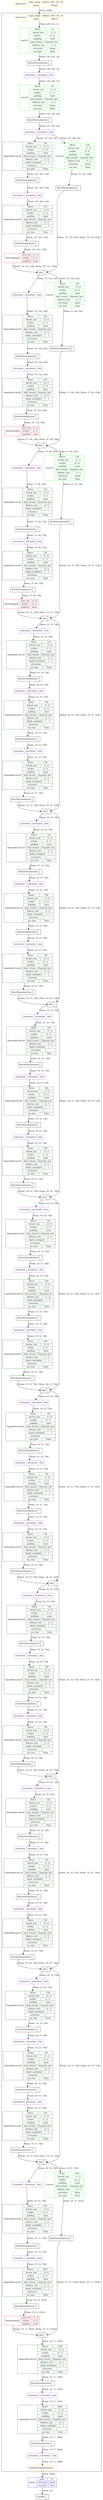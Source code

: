 digraph {
	input_2 [label="InputLayer|{{input_shape|[(None, 299, 532, 3)]}|{dtype|float32}}" color=yellow shape=record]
	subgraph cluster_xception {
		input_1 [label="InputLayer|{{input_shape|[(None, 299, 532, 3)]}|{dtype|float32}}" color=yellow shape=record]
		block1_conv1 [label="Conv2D|{{filters|32}|{kernel_size|(3, 3)}|{strides|(2, 2)}|{padding|valid}|{data_format|channels_last}|{dilation_rate|(1, 1)}|{activation|linear}|{use_bias|False}}" color=green shape=record]
		input_1 -> block1_conv1 [label="(None, 299, 532, 3)"]
		block1_conv1_bn [label="BatchNormalization|{}" color=black shape=record]
		block1_conv1 -> block1_conv1_bn [label="(None, 149, 265, 32)"]
		block1_conv1_act [label="Activation|{{activation|relu}}" color=purple shape=record]
		block1_conv1_bn -> block1_conv1_act [label="(None, 149, 265, 32)"]
		block1_conv2 [label="Conv2D|{{filters|64}|{kernel_size|(3, 3)}|{strides|(1, 1)}|{padding|valid}|{data_format|channels_last}|{dilation_rate|(1, 1)}|{activation|linear}|{use_bias|False}}" color=green shape=record]
		block1_conv1_act -> block1_conv2 [label="(None, 149, 265, 32)"]
		block1_conv2_bn [label="BatchNormalization|{}" color=black shape=record]
		block1_conv2 -> block1_conv2_bn [label="(None, 147, 263, 64)"]
		block1_conv2_act [label="Activation|{{activation|relu}}" color=purple shape=record]
		block1_conv2_bn -> block1_conv2_act [label="(None, 147, 263, 64)"]
		block2_sepconv1 [label="SeparableConv2D|{{filters|128}|{kernel_size|(3, 3)}|{strides|(1, 1)}|{padding|same}|{data_format|channels_last}|{dilation_rate|(1, 1)}|{depth_multiplier|1}|{activation|<function linear at 0x7f9a0d5d94d0>}|{use_bias|False}}" color=darkgreen shape=record]
		block1_conv2_act -> block2_sepconv1 [label="(None, 147, 263, 64)"]
		block2_sepconv1_bn [label="BatchNormalization|{}" color=black shape=record]
		block2_sepconv1 -> block2_sepconv1_bn [label="(None, 147, 263, 128)"]
		block2_sepconv2_act [label="Activation|{{activation|relu}}" color=purple shape=record]
		block2_sepconv1_bn -> block2_sepconv2_act [label="(None, 147, 263, 128)"]
		block2_sepconv2 [label="SeparableConv2D|{{filters|128}|{kernel_size|(3, 3)}|{strides|(1, 1)}|{padding|same}|{data_format|channels_last}|{dilation_rate|(1, 1)}|{depth_multiplier|1}|{activation|<function linear at 0x7f9a0d5d94d0>}|{use_bias|False}}" color=darkgreen shape=record]
		block2_sepconv2_act -> block2_sepconv2 [label="(None, 147, 263, 128)"]
		block2_sepconv2_bn [label="BatchNormalization|{}" color=black shape=record]
		block2_sepconv2 -> block2_sepconv2_bn [label="(None, 147, 263, 128)"]
		conv2d [label="Conv2D|{{filters|128}|{kernel_size|(1, 1)}|{strides|(2, 2)}|{padding|same}|{data_format|channels_last}|{dilation_rate|(1, 1)}|{activation|linear}|{use_bias|False}}" color=green shape=record]
		block1_conv2_act -> conv2d [label="(None, 147, 263, 64)"]
		block2_pool [label="MaxPooling2D|{{pool_size|(3, 3)}|{strides|(2, 2)}|{padding|same}}" color=red shape=record]
		block2_sepconv2_bn -> block2_pool [label="(None, 147, 263, 128)"]
		batch_normalization [label="BatchNormalization|{}" color=black shape=record]
		conv2d -> batch_normalization [label="(None, 74, 132, 128)"]
		add [label="Add|{}" color=black shape=record]
		block2_pool -> add [label="[(None, 74, 132, 128), (None, 74, 132, 128)]"]
		batch_normalization -> add [label="[(None, 74, 132, 128), (None, 74, 132, 128)]"]
		block3_sepconv1_act [label="Activation|{{activation|relu}}" color=purple shape=record]
		add -> block3_sepconv1_act [label="(None, 74, 132, 128)"]
		block3_sepconv1 [label="SeparableConv2D|{{filters|256}|{kernel_size|(3, 3)}|{strides|(1, 1)}|{padding|same}|{data_format|channels_last}|{dilation_rate|(1, 1)}|{depth_multiplier|1}|{activation|<function linear at 0x7f9a0d5d94d0>}|{use_bias|False}}" color=darkgreen shape=record]
		block3_sepconv1_act -> block3_sepconv1 [label="(None, 74, 132, 128)"]
		block3_sepconv1_bn [label="BatchNormalization|{}" color=black shape=record]
		block3_sepconv1 -> block3_sepconv1_bn [label="(None, 74, 132, 256)"]
		block3_sepconv2_act [label="Activation|{{activation|relu}}" color=purple shape=record]
		block3_sepconv1_bn -> block3_sepconv2_act [label="(None, 74, 132, 256)"]
		block3_sepconv2 [label="SeparableConv2D|{{filters|256}|{kernel_size|(3, 3)}|{strides|(1, 1)}|{padding|same}|{data_format|channels_last}|{dilation_rate|(1, 1)}|{depth_multiplier|1}|{activation|<function linear at 0x7f9a0d5d94d0>}|{use_bias|False}}" color=darkgreen shape=record]
		block3_sepconv2_act -> block3_sepconv2 [label="(None, 74, 132, 256)"]
		block3_sepconv2_bn [label="BatchNormalization|{}" color=black shape=record]
		block3_sepconv2 -> block3_sepconv2_bn [label="(None, 74, 132, 256)"]
		conv2d_1 [label="Conv2D|{{filters|256}|{kernel_size|(1, 1)}|{strides|(2, 2)}|{padding|same}|{data_format|channels_last}|{dilation_rate|(1, 1)}|{activation|linear}|{use_bias|False}}" color=green shape=record]
		add -> conv2d_1 [label="(None, 74, 132, 128)"]
		block3_pool [label="MaxPooling2D|{{pool_size|(3, 3)}|{strides|(2, 2)}|{padding|same}}" color=red shape=record]
		block3_sepconv2_bn -> block3_pool [label="(None, 74, 132, 256)"]
		batch_normalization_1 [label="BatchNormalization|{}" color=black shape=record]
		conv2d_1 -> batch_normalization_1 [label="(None, 37, 66, 256)"]
		add_1 [label="Add|{}" color=black shape=record]
		block3_pool -> add_1 [label="[(None, 37, 66, 256), (None, 37, 66, 256)]"]
		batch_normalization_1 -> add_1 [label="[(None, 37, 66, 256), (None, 37, 66, 256)]"]
		block4_sepconv1_act [label="Activation|{{activation|relu}}" color=purple shape=record]
		add_1 -> block4_sepconv1_act [label="(None, 37, 66, 256)"]
		block4_sepconv1 [label="SeparableConv2D|{{filters|728}|{kernel_size|(3, 3)}|{strides|(1, 1)}|{padding|same}|{data_format|channels_last}|{dilation_rate|(1, 1)}|{depth_multiplier|1}|{activation|<function linear at 0x7f9a0d5d94d0>}|{use_bias|False}}" color=darkgreen shape=record]
		block4_sepconv1_act -> block4_sepconv1 [label="(None, 37, 66, 256)"]
		block4_sepconv1_bn [label="BatchNormalization|{}" color=black shape=record]
		block4_sepconv1 -> block4_sepconv1_bn [label="(None, 37, 66, 728)"]
		block4_sepconv2_act [label="Activation|{{activation|relu}}" color=purple shape=record]
		block4_sepconv1_bn -> block4_sepconv2_act [label="(None, 37, 66, 728)"]
		block4_sepconv2 [label="SeparableConv2D|{{filters|728}|{kernel_size|(3, 3)}|{strides|(1, 1)}|{padding|same}|{data_format|channels_last}|{dilation_rate|(1, 1)}|{depth_multiplier|1}|{activation|<function linear at 0x7f9a0d5d94d0>}|{use_bias|False}}" color=darkgreen shape=record]
		block4_sepconv2_act -> block4_sepconv2 [label="(None, 37, 66, 728)"]
		block4_sepconv2_bn [label="BatchNormalization|{}" color=black shape=record]
		block4_sepconv2 -> block4_sepconv2_bn [label="(None, 37, 66, 728)"]
		conv2d_2 [label="Conv2D|{{filters|728}|{kernel_size|(1, 1)}|{strides|(2, 2)}|{padding|same}|{data_format|channels_last}|{dilation_rate|(1, 1)}|{activation|linear}|{use_bias|False}}" color=green shape=record]
		add_1 -> conv2d_2 [label="(None, 37, 66, 256)"]
		block4_pool [label="MaxPooling2D|{{pool_size|(3, 3)}|{strides|(2, 2)}|{padding|same}}" color=red shape=record]
		block4_sepconv2_bn -> block4_pool [label="(None, 37, 66, 728)"]
		batch_normalization_2 [label="BatchNormalization|{}" color=black shape=record]
		conv2d_2 -> batch_normalization_2 [label="(None, 19, 33, 728)"]
		add_2 [label="Add|{}" color=black shape=record]
		block4_pool -> add_2 [label="[(None, 19, 33, 728), (None, 19, 33, 728)]"]
		batch_normalization_2 -> add_2 [label="[(None, 19, 33, 728), (None, 19, 33, 728)]"]
		block5_sepconv1_act [label="Activation|{{activation|relu}}" color=purple shape=record]
		add_2 -> block5_sepconv1_act [label="(None, 19, 33, 728)"]
		block5_sepconv1 [label="SeparableConv2D|{{filters|728}|{kernel_size|(3, 3)}|{strides|(1, 1)}|{padding|same}|{data_format|channels_last}|{dilation_rate|(1, 1)}|{depth_multiplier|1}|{activation|<function linear at 0x7f9a0d5d94d0>}|{use_bias|False}}" color=darkgreen shape=record]
		block5_sepconv1_act -> block5_sepconv1 [label="(None, 19, 33, 728)"]
		block5_sepconv1_bn [label="BatchNormalization|{}" color=black shape=record]
		block5_sepconv1 -> block5_sepconv1_bn [label="(None, 19, 33, 728)"]
		block5_sepconv2_act [label="Activation|{{activation|relu}}" color=purple shape=record]
		block5_sepconv1_bn -> block5_sepconv2_act [label="(None, 19, 33, 728)"]
		block5_sepconv2 [label="SeparableConv2D|{{filters|728}|{kernel_size|(3, 3)}|{strides|(1, 1)}|{padding|same}|{data_format|channels_last}|{dilation_rate|(1, 1)}|{depth_multiplier|1}|{activation|<function linear at 0x7f9a0d5d94d0>}|{use_bias|False}}" color=darkgreen shape=record]
		block5_sepconv2_act -> block5_sepconv2 [label="(None, 19, 33, 728)"]
		block5_sepconv2_bn [label="BatchNormalization|{}" color=black shape=record]
		block5_sepconv2 -> block5_sepconv2_bn [label="(None, 19, 33, 728)"]
		block5_sepconv3_act [label="Activation|{{activation|relu}}" color=purple shape=record]
		block5_sepconv2_bn -> block5_sepconv3_act [label="(None, 19, 33, 728)"]
		block5_sepconv3 [label="SeparableConv2D|{{filters|728}|{kernel_size|(3, 3)}|{strides|(1, 1)}|{padding|same}|{data_format|channels_last}|{dilation_rate|(1, 1)}|{depth_multiplier|1}|{activation|<function linear at 0x7f9a0d5d94d0>}|{use_bias|False}}" color=darkgreen shape=record]
		block5_sepconv3_act -> block5_sepconv3 [label="(None, 19, 33, 728)"]
		block5_sepconv3_bn [label="BatchNormalization|{}" color=black shape=record]
		block5_sepconv3 -> block5_sepconv3_bn [label="(None, 19, 33, 728)"]
		add_3 [label="Add|{}" color=black shape=record]
		block5_sepconv3_bn -> add_3 [label="[(None, 19, 33, 728), (None, 19, 33, 728)]"]
		add_2 -> add_3 [label="[(None, 19, 33, 728), (None, 19, 33, 728)]"]
		block6_sepconv1_act [label="Activation|{{activation|relu}}" color=purple shape=record]
		add_3 -> block6_sepconv1_act [label="(None, 19, 33, 728)"]
		block6_sepconv1 [label="SeparableConv2D|{{filters|728}|{kernel_size|(3, 3)}|{strides|(1, 1)}|{padding|same}|{data_format|channels_last}|{dilation_rate|(1, 1)}|{depth_multiplier|1}|{activation|<function linear at 0x7f9a0d5d94d0>}|{use_bias|False}}" color=darkgreen shape=record]
		block6_sepconv1_act -> block6_sepconv1 [label="(None, 19, 33, 728)"]
		block6_sepconv1_bn [label="BatchNormalization|{}" color=black shape=record]
		block6_sepconv1 -> block6_sepconv1_bn [label="(None, 19, 33, 728)"]
		block6_sepconv2_act [label="Activation|{{activation|relu}}" color=purple shape=record]
		block6_sepconv1_bn -> block6_sepconv2_act [label="(None, 19, 33, 728)"]
		block6_sepconv2 [label="SeparableConv2D|{{filters|728}|{kernel_size|(3, 3)}|{strides|(1, 1)}|{padding|same}|{data_format|channels_last}|{dilation_rate|(1, 1)}|{depth_multiplier|1}|{activation|<function linear at 0x7f9a0d5d94d0>}|{use_bias|False}}" color=darkgreen shape=record]
		block6_sepconv2_act -> block6_sepconv2 [label="(None, 19, 33, 728)"]
		block6_sepconv2_bn [label="BatchNormalization|{}" color=black shape=record]
		block6_sepconv2 -> block6_sepconv2_bn [label="(None, 19, 33, 728)"]
		block6_sepconv3_act [label="Activation|{{activation|relu}}" color=purple shape=record]
		block6_sepconv2_bn -> block6_sepconv3_act [label="(None, 19, 33, 728)"]
		block6_sepconv3 [label="SeparableConv2D|{{filters|728}|{kernel_size|(3, 3)}|{strides|(1, 1)}|{padding|same}|{data_format|channels_last}|{dilation_rate|(1, 1)}|{depth_multiplier|1}|{activation|<function linear at 0x7f9a0d5d94d0>}|{use_bias|False}}" color=darkgreen shape=record]
		block6_sepconv3_act -> block6_sepconv3 [label="(None, 19, 33, 728)"]
		block6_sepconv3_bn [label="BatchNormalization|{}" color=black shape=record]
		block6_sepconv3 -> block6_sepconv3_bn [label="(None, 19, 33, 728)"]
		add_4 [label="Add|{}" color=black shape=record]
		block6_sepconv3_bn -> add_4 [label="[(None, 19, 33, 728), (None, 19, 33, 728)]"]
		add_3 -> add_4 [label="[(None, 19, 33, 728), (None, 19, 33, 728)]"]
		block7_sepconv1_act [label="Activation|{{activation|relu}}" color=purple shape=record]
		add_4 -> block7_sepconv1_act [label="(None, 19, 33, 728)"]
		block7_sepconv1 [label="SeparableConv2D|{{filters|728}|{kernel_size|(3, 3)}|{strides|(1, 1)}|{padding|same}|{data_format|channels_last}|{dilation_rate|(1, 1)}|{depth_multiplier|1}|{activation|<function linear at 0x7f9a0d5d94d0>}|{use_bias|False}}" color=darkgreen shape=record]
		block7_sepconv1_act -> block7_sepconv1 [label="(None, 19, 33, 728)"]
		block7_sepconv1_bn [label="BatchNormalization|{}" color=black shape=record]
		block7_sepconv1 -> block7_sepconv1_bn [label="(None, 19, 33, 728)"]
		block7_sepconv2_act [label="Activation|{{activation|relu}}" color=purple shape=record]
		block7_sepconv1_bn -> block7_sepconv2_act [label="(None, 19, 33, 728)"]
		block7_sepconv2 [label="SeparableConv2D|{{filters|728}|{kernel_size|(3, 3)}|{strides|(1, 1)}|{padding|same}|{data_format|channels_last}|{dilation_rate|(1, 1)}|{depth_multiplier|1}|{activation|<function linear at 0x7f9a0d5d94d0>}|{use_bias|False}}" color=darkgreen shape=record]
		block7_sepconv2_act -> block7_sepconv2 [label="(None, 19, 33, 728)"]
		block7_sepconv2_bn [label="BatchNormalization|{}" color=black shape=record]
		block7_sepconv2 -> block7_sepconv2_bn [label="(None, 19, 33, 728)"]
		block7_sepconv3_act [label="Activation|{{activation|relu}}" color=purple shape=record]
		block7_sepconv2_bn -> block7_sepconv3_act [label="(None, 19, 33, 728)"]
		block7_sepconv3 [label="SeparableConv2D|{{filters|728}|{kernel_size|(3, 3)}|{strides|(1, 1)}|{padding|same}|{data_format|channels_last}|{dilation_rate|(1, 1)}|{depth_multiplier|1}|{activation|<function linear at 0x7f9a0d5d94d0>}|{use_bias|False}}" color=darkgreen shape=record]
		block7_sepconv3_act -> block7_sepconv3 [label="(None, 19, 33, 728)"]
		block7_sepconv3_bn [label="BatchNormalization|{}" color=black shape=record]
		block7_sepconv3 -> block7_sepconv3_bn [label="(None, 19, 33, 728)"]
		add_5 [label="Add|{}" color=black shape=record]
		block7_sepconv3_bn -> add_5 [label="[(None, 19, 33, 728), (None, 19, 33, 728)]"]
		add_4 -> add_5 [label="[(None, 19, 33, 728), (None, 19, 33, 728)]"]
		block8_sepconv1_act [label="Activation|{{activation|relu}}" color=purple shape=record]
		add_5 -> block8_sepconv1_act [label="(None, 19, 33, 728)"]
		block8_sepconv1 [label="SeparableConv2D|{{filters|728}|{kernel_size|(3, 3)}|{strides|(1, 1)}|{padding|same}|{data_format|channels_last}|{dilation_rate|(1, 1)}|{depth_multiplier|1}|{activation|<function linear at 0x7f9a0d5d94d0>}|{use_bias|False}}" color=darkgreen shape=record]
		block8_sepconv1_act -> block8_sepconv1 [label="(None, 19, 33, 728)"]
		block8_sepconv1_bn [label="BatchNormalization|{}" color=black shape=record]
		block8_sepconv1 -> block8_sepconv1_bn [label="(None, 19, 33, 728)"]
		block8_sepconv2_act [label="Activation|{{activation|relu}}" color=purple shape=record]
		block8_sepconv1_bn -> block8_sepconv2_act [label="(None, 19, 33, 728)"]
		block8_sepconv2 [label="SeparableConv2D|{{filters|728}|{kernel_size|(3, 3)}|{strides|(1, 1)}|{padding|same}|{data_format|channels_last}|{dilation_rate|(1, 1)}|{depth_multiplier|1}|{activation|<function linear at 0x7f9a0d5d94d0>}|{use_bias|False}}" color=darkgreen shape=record]
		block8_sepconv2_act -> block8_sepconv2 [label="(None, 19, 33, 728)"]
		block8_sepconv2_bn [label="BatchNormalization|{}" color=black shape=record]
		block8_sepconv2 -> block8_sepconv2_bn [label="(None, 19, 33, 728)"]
		block8_sepconv3_act [label="Activation|{{activation|relu}}" color=purple shape=record]
		block8_sepconv2_bn -> block8_sepconv3_act [label="(None, 19, 33, 728)"]
		block8_sepconv3 [label="SeparableConv2D|{{filters|728}|{kernel_size|(3, 3)}|{strides|(1, 1)}|{padding|same}|{data_format|channels_last}|{dilation_rate|(1, 1)}|{depth_multiplier|1}|{activation|<function linear at 0x7f9a0d5d94d0>}|{use_bias|False}}" color=darkgreen shape=record]
		block8_sepconv3_act -> block8_sepconv3 [label="(None, 19, 33, 728)"]
		block8_sepconv3_bn [label="BatchNormalization|{}" color=black shape=record]
		block8_sepconv3 -> block8_sepconv3_bn [label="(None, 19, 33, 728)"]
		add_6 [label="Add|{}" color=black shape=record]
		block8_sepconv3_bn -> add_6 [label="[(None, 19, 33, 728), (None, 19, 33, 728)]"]
		add_5 -> add_6 [label="[(None, 19, 33, 728), (None, 19, 33, 728)]"]
		block9_sepconv1_act [label="Activation|{{activation|relu}}" color=purple shape=record]
		add_6 -> block9_sepconv1_act [label="(None, 19, 33, 728)"]
		block9_sepconv1 [label="SeparableConv2D|{{filters|728}|{kernel_size|(3, 3)}|{strides|(1, 1)}|{padding|same}|{data_format|channels_last}|{dilation_rate|(1, 1)}|{depth_multiplier|1}|{activation|<function linear at 0x7f9a0d5d94d0>}|{use_bias|False}}" color=darkgreen shape=record]
		block9_sepconv1_act -> block9_sepconv1 [label="(None, 19, 33, 728)"]
		block9_sepconv1_bn [label="BatchNormalization|{}" color=black shape=record]
		block9_sepconv1 -> block9_sepconv1_bn [label="(None, 19, 33, 728)"]
		block9_sepconv2_act [label="Activation|{{activation|relu}}" color=purple shape=record]
		block9_sepconv1_bn -> block9_sepconv2_act [label="(None, 19, 33, 728)"]
		block9_sepconv2 [label="SeparableConv2D|{{filters|728}|{kernel_size|(3, 3)}|{strides|(1, 1)}|{padding|same}|{data_format|channels_last}|{dilation_rate|(1, 1)}|{depth_multiplier|1}|{activation|<function linear at 0x7f9a0d5d94d0>}|{use_bias|False}}" color=darkgreen shape=record]
		block9_sepconv2_act -> block9_sepconv2 [label="(None, 19, 33, 728)"]
		block9_sepconv2_bn [label="BatchNormalization|{}" color=black shape=record]
		block9_sepconv2 -> block9_sepconv2_bn [label="(None, 19, 33, 728)"]
		block9_sepconv3_act [label="Activation|{{activation|relu}}" color=purple shape=record]
		block9_sepconv2_bn -> block9_sepconv3_act [label="(None, 19, 33, 728)"]
		block9_sepconv3 [label="SeparableConv2D|{{filters|728}|{kernel_size|(3, 3)}|{strides|(1, 1)}|{padding|same}|{data_format|channels_last}|{dilation_rate|(1, 1)}|{depth_multiplier|1}|{activation|<function linear at 0x7f9a0d5d94d0>}|{use_bias|False}}" color=darkgreen shape=record]
		block9_sepconv3_act -> block9_sepconv3 [label="(None, 19, 33, 728)"]
		block9_sepconv3_bn [label="BatchNormalization|{}" color=black shape=record]
		block9_sepconv3 -> block9_sepconv3_bn [label="(None, 19, 33, 728)"]
		add_7 [label="Add|{}" color=black shape=record]
		block9_sepconv3_bn -> add_7 [label="[(None, 19, 33, 728), (None, 19, 33, 728)]"]
		add_6 -> add_7 [label="[(None, 19, 33, 728), (None, 19, 33, 728)]"]
		block10_sepconv1_act [label="Activation|{{activation|relu}}" color=purple shape=record]
		add_7 -> block10_sepconv1_act [label="(None, 19, 33, 728)"]
		block10_sepconv1 [label="SeparableConv2D|{{filters|728}|{kernel_size|(3, 3)}|{strides|(1, 1)}|{padding|same}|{data_format|channels_last}|{dilation_rate|(1, 1)}|{depth_multiplier|1}|{activation|<function linear at 0x7f9a0d5d94d0>}|{use_bias|False}}" color=darkgreen shape=record]
		block10_sepconv1_act -> block10_sepconv1 [label="(None, 19, 33, 728)"]
		block10_sepconv1_bn [label="BatchNormalization|{}" color=black shape=record]
		block10_sepconv1 -> block10_sepconv1_bn [label="(None, 19, 33, 728)"]
		block10_sepconv2_act [label="Activation|{{activation|relu}}" color=purple shape=record]
		block10_sepconv1_bn -> block10_sepconv2_act [label="(None, 19, 33, 728)"]
		block10_sepconv2 [label="SeparableConv2D|{{filters|728}|{kernel_size|(3, 3)}|{strides|(1, 1)}|{padding|same}|{data_format|channels_last}|{dilation_rate|(1, 1)}|{depth_multiplier|1}|{activation|<function linear at 0x7f9a0d5d94d0>}|{use_bias|False}}" color=darkgreen shape=record]
		block10_sepconv2_act -> block10_sepconv2 [label="(None, 19, 33, 728)"]
		block10_sepconv2_bn [label="BatchNormalization|{}" color=black shape=record]
		block10_sepconv2 -> block10_sepconv2_bn [label="(None, 19, 33, 728)"]
		block10_sepconv3_act [label="Activation|{{activation|relu}}" color=purple shape=record]
		block10_sepconv2_bn -> block10_sepconv3_act [label="(None, 19, 33, 728)"]
		block10_sepconv3 [label="SeparableConv2D|{{filters|728}|{kernel_size|(3, 3)}|{strides|(1, 1)}|{padding|same}|{data_format|channels_last}|{dilation_rate|(1, 1)}|{depth_multiplier|1}|{activation|<function linear at 0x7f9a0d5d94d0>}|{use_bias|False}}" color=darkgreen shape=record]
		block10_sepconv3_act -> block10_sepconv3 [label="(None, 19, 33, 728)"]
		block10_sepconv3_bn [label="BatchNormalization|{}" color=black shape=record]
		block10_sepconv3 -> block10_sepconv3_bn [label="(None, 19, 33, 728)"]
		add_8 [label="Add|{}" color=black shape=record]
		block10_sepconv3_bn -> add_8 [label="[(None, 19, 33, 728), (None, 19, 33, 728)]"]
		add_7 -> add_8 [label="[(None, 19, 33, 728), (None, 19, 33, 728)]"]
		block11_sepconv1_act [label="Activation|{{activation|relu}}" color=purple shape=record]
		add_8 -> block11_sepconv1_act [label="(None, 19, 33, 728)"]
		block11_sepconv1 [label="SeparableConv2D|{{filters|728}|{kernel_size|(3, 3)}|{strides|(1, 1)}|{padding|same}|{data_format|channels_last}|{dilation_rate|(1, 1)}|{depth_multiplier|1}|{activation|<function linear at 0x7f9a0d5d94d0>}|{use_bias|False}}" color=darkgreen shape=record]
		block11_sepconv1_act -> block11_sepconv1 [label="(None, 19, 33, 728)"]
		block11_sepconv1_bn [label="BatchNormalization|{}" color=black shape=record]
		block11_sepconv1 -> block11_sepconv1_bn [label="(None, 19, 33, 728)"]
		block11_sepconv2_act [label="Activation|{{activation|relu}}" color=purple shape=record]
		block11_sepconv1_bn -> block11_sepconv2_act [label="(None, 19, 33, 728)"]
		block11_sepconv2 [label="SeparableConv2D|{{filters|728}|{kernel_size|(3, 3)}|{strides|(1, 1)}|{padding|same}|{data_format|channels_last}|{dilation_rate|(1, 1)}|{depth_multiplier|1}|{activation|<function linear at 0x7f9a0d5d94d0>}|{use_bias|False}}" color=darkgreen shape=record]
		block11_sepconv2_act -> block11_sepconv2 [label="(None, 19, 33, 728)"]
		block11_sepconv2_bn [label="BatchNormalization|{}" color=black shape=record]
		block11_sepconv2 -> block11_sepconv2_bn [label="(None, 19, 33, 728)"]
		block11_sepconv3_act [label="Activation|{{activation|relu}}" color=purple shape=record]
		block11_sepconv2_bn -> block11_sepconv3_act [label="(None, 19, 33, 728)"]
		block11_sepconv3 [label="SeparableConv2D|{{filters|728}|{kernel_size|(3, 3)}|{strides|(1, 1)}|{padding|same}|{data_format|channels_last}|{dilation_rate|(1, 1)}|{depth_multiplier|1}|{activation|<function linear at 0x7f9a0d5d94d0>}|{use_bias|False}}" color=darkgreen shape=record]
		block11_sepconv3_act -> block11_sepconv3 [label="(None, 19, 33, 728)"]
		block11_sepconv3_bn [label="BatchNormalization|{}" color=black shape=record]
		block11_sepconv3 -> block11_sepconv3_bn [label="(None, 19, 33, 728)"]
		add_9 [label="Add|{}" color=black shape=record]
		block11_sepconv3_bn -> add_9 [label="[(None, 19, 33, 728), (None, 19, 33, 728)]"]
		add_8 -> add_9 [label="[(None, 19, 33, 728), (None, 19, 33, 728)]"]
		block12_sepconv1_act [label="Activation|{{activation|relu}}" color=purple shape=record]
		add_9 -> block12_sepconv1_act [label="(None, 19, 33, 728)"]
		block12_sepconv1 [label="SeparableConv2D|{{filters|728}|{kernel_size|(3, 3)}|{strides|(1, 1)}|{padding|same}|{data_format|channels_last}|{dilation_rate|(1, 1)}|{depth_multiplier|1}|{activation|<function linear at 0x7f9a0d5d94d0>}|{use_bias|False}}" color=darkgreen shape=record]
		block12_sepconv1_act -> block12_sepconv1 [label="(None, 19, 33, 728)"]
		block12_sepconv1_bn [label="BatchNormalization|{}" color=black shape=record]
		block12_sepconv1 -> block12_sepconv1_bn [label="(None, 19, 33, 728)"]
		block12_sepconv2_act [label="Activation|{{activation|relu}}" color=purple shape=record]
		block12_sepconv1_bn -> block12_sepconv2_act [label="(None, 19, 33, 728)"]
		block12_sepconv2 [label="SeparableConv2D|{{filters|728}|{kernel_size|(3, 3)}|{strides|(1, 1)}|{padding|same}|{data_format|channels_last}|{dilation_rate|(1, 1)}|{depth_multiplier|1}|{activation|<function linear at 0x7f9a0d5d94d0>}|{use_bias|False}}" color=darkgreen shape=record]
		block12_sepconv2_act -> block12_sepconv2 [label="(None, 19, 33, 728)"]
		block12_sepconv2_bn [label="BatchNormalization|{}" color=black shape=record]
		block12_sepconv2 -> block12_sepconv2_bn [label="(None, 19, 33, 728)"]
		block12_sepconv3_act [label="Activation|{{activation|relu}}" color=purple shape=record]
		block12_sepconv2_bn -> block12_sepconv3_act [label="(None, 19, 33, 728)"]
		block12_sepconv3 [label="SeparableConv2D|{{filters|728}|{kernel_size|(3, 3)}|{strides|(1, 1)}|{padding|same}|{data_format|channels_last}|{dilation_rate|(1, 1)}|{depth_multiplier|1}|{activation|<function linear at 0x7f9a0d5d94d0>}|{use_bias|False}}" color=darkgreen shape=record]
		block12_sepconv3_act -> block12_sepconv3 [label="(None, 19, 33, 728)"]
		block12_sepconv3_bn [label="BatchNormalization|{}" color=black shape=record]
		block12_sepconv3 -> block12_sepconv3_bn [label="(None, 19, 33, 728)"]
		add_10 [label="Add|{}" color=black shape=record]
		block12_sepconv3_bn -> add_10 [label="[(None, 19, 33, 728), (None, 19, 33, 728)]"]
		add_9 -> add_10 [label="[(None, 19, 33, 728), (None, 19, 33, 728)]"]
		block13_sepconv1_act [label="Activation|{{activation|relu}}" color=purple shape=record]
		add_10 -> block13_sepconv1_act [label="(None, 19, 33, 728)"]
		block13_sepconv1 [label="SeparableConv2D|{{filters|728}|{kernel_size|(3, 3)}|{strides|(1, 1)}|{padding|same}|{data_format|channels_last}|{dilation_rate|(1, 1)}|{depth_multiplier|1}|{activation|<function linear at 0x7f9a0d5d94d0>}|{use_bias|False}}" color=darkgreen shape=record]
		block13_sepconv1_act -> block13_sepconv1 [label="(None, 19, 33, 728)"]
		block13_sepconv1_bn [label="BatchNormalization|{}" color=black shape=record]
		block13_sepconv1 -> block13_sepconv1_bn [label="(None, 19, 33, 728)"]
		block13_sepconv2_act [label="Activation|{{activation|relu}}" color=purple shape=record]
		block13_sepconv1_bn -> block13_sepconv2_act [label="(None, 19, 33, 728)"]
		block13_sepconv2 [label="SeparableConv2D|{{filters|1024}|{kernel_size|(3, 3)}|{strides|(1, 1)}|{padding|same}|{data_format|channels_last}|{dilation_rate|(1, 1)}|{depth_multiplier|1}|{activation|<function linear at 0x7f9a0d5d94d0>}|{use_bias|False}}" color=darkgreen shape=record]
		block13_sepconv2_act -> block13_sepconv2 [label="(None, 19, 33, 728)"]
		block13_sepconv2_bn [label="BatchNormalization|{}" color=black shape=record]
		block13_sepconv2 -> block13_sepconv2_bn [label="(None, 19, 33, 1024)"]
		conv2d_3 [label="Conv2D|{{filters|1024}|{kernel_size|(1, 1)}|{strides|(2, 2)}|{padding|same}|{data_format|channels_last}|{dilation_rate|(1, 1)}|{activation|linear}|{use_bias|False}}" color=green shape=record]
		add_10 -> conv2d_3 [label="(None, 19, 33, 728)"]
		block13_pool [label="MaxPooling2D|{{pool_size|(3, 3)}|{strides|(2, 2)}|{padding|same}}" color=red shape=record]
		block13_sepconv2_bn -> block13_pool [label="(None, 19, 33, 1024)"]
		batch_normalization_3 [label="BatchNormalization|{}" color=black shape=record]
		conv2d_3 -> batch_normalization_3 [label="(None, 10, 17, 1024)"]
		add_11 [label="Add|{}" color=black shape=record]
		block13_pool -> add_11 [label="[(None, 10, 17, 1024), (None, 10, 17, 1024)]"]
		batch_normalization_3 -> add_11 [label="[(None, 10, 17, 1024), (None, 10, 17, 1024)]"]
		block14_sepconv1 [label="SeparableConv2D|{{filters|1536}|{kernel_size|(3, 3)}|{strides|(1, 1)}|{padding|same}|{data_format|channels_last}|{dilation_rate|(1, 1)}|{depth_multiplier|1}|{activation|<function linear at 0x7f9a0d5d94d0>}|{use_bias|False}}" color=darkgreen shape=record]
		add_11 -> block14_sepconv1 [label="(None, 10, 17, 1024)"]
		block14_sepconv1_bn [label="BatchNormalization|{}" color=black shape=record]
		block14_sepconv1 -> block14_sepconv1_bn [label="(None, 10, 17, 1536)"]
		block14_sepconv1_act [label="Activation|{{activation|relu}}" color=purple shape=record]
		block14_sepconv1_bn -> block14_sepconv1_act [label="(None, 10, 17, 1536)"]
		block14_sepconv2 [label="SeparableConv2D|{{filters|2048}|{kernel_size|(3, 3)}|{strides|(1, 1)}|{padding|same}|{data_format|channels_last}|{dilation_rate|(1, 1)}|{depth_multiplier|1}|{activation|<function linear at 0x7f9a0d5d94d0>}|{use_bias|False}}" color=darkgreen shape=record]
		block14_sepconv1_act -> block14_sepconv2 [label="(None, 10, 17, 1536)"]
		block14_sepconv2_bn [label="BatchNormalization|{}" color=black shape=record]
		block14_sepconv2 -> block14_sepconv2_bn [label="(None, 10, 17, 2048)"]
		block14_sepconv2_act [label="Activation|{{activation|relu}}" color=purple shape=record]
		block14_sepconv2_bn -> block14_sepconv2_act [label="(None, 10, 17, 2048)"]
		global_average_pooling2d [label="GlobalAveragePooling2D|{}" color=orange shape=record]
		block14_sepconv2_act -> global_average_pooling2d [label="(None, 10, 17, 2048)"]
	}
	input_2 -> input_1 [label="(None, 2048)"]
	dense [label="Dense|{{units|23}|{activation|linear}|{use_bias|True}}" color=blue shape=record]
	global_average_pooling2d -> dense [label="(None, 2048)"]
	lambda [label="Lambda|{}" color=black shape=record]
	dense -> lambda [label="(None, 23)"]
}
